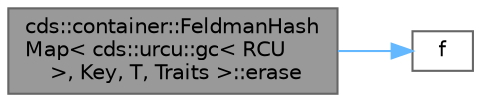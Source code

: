 digraph "cds::container::FeldmanHashMap&lt; cds::urcu::gc&lt; RCU &gt;, Key, T, Traits &gt;::erase"
{
 // LATEX_PDF_SIZE
  bgcolor="transparent";
  edge [fontname=Helvetica,fontsize=10,labelfontname=Helvetica,labelfontsize=10];
  node [fontname=Helvetica,fontsize=10,shape=box,height=0.2,width=0.4];
  rankdir="LR";
  Node1 [id="Node000001",label="cds::container::FeldmanHash\lMap\< cds::urcu::gc\< RCU\l \>, Key, T, Traits \>::erase",height=0.2,width=0.4,color="gray40", fillcolor="grey60", style="filled", fontcolor="black",tooltip="Delete key from the map"];
  Node1 -> Node2 [id="edge2_Node000001_Node000002",color="steelblue1",style="solid",tooltip=" "];
  Node2 [id="Node000002",label="f",height=0.2,width=0.4,color="grey40", fillcolor="white", style="filled",URL="$cxx11__tensor__map_8cpp.html#a7f507fea02198f6cb81c86640c7b1a4e",tooltip=" "];
}
